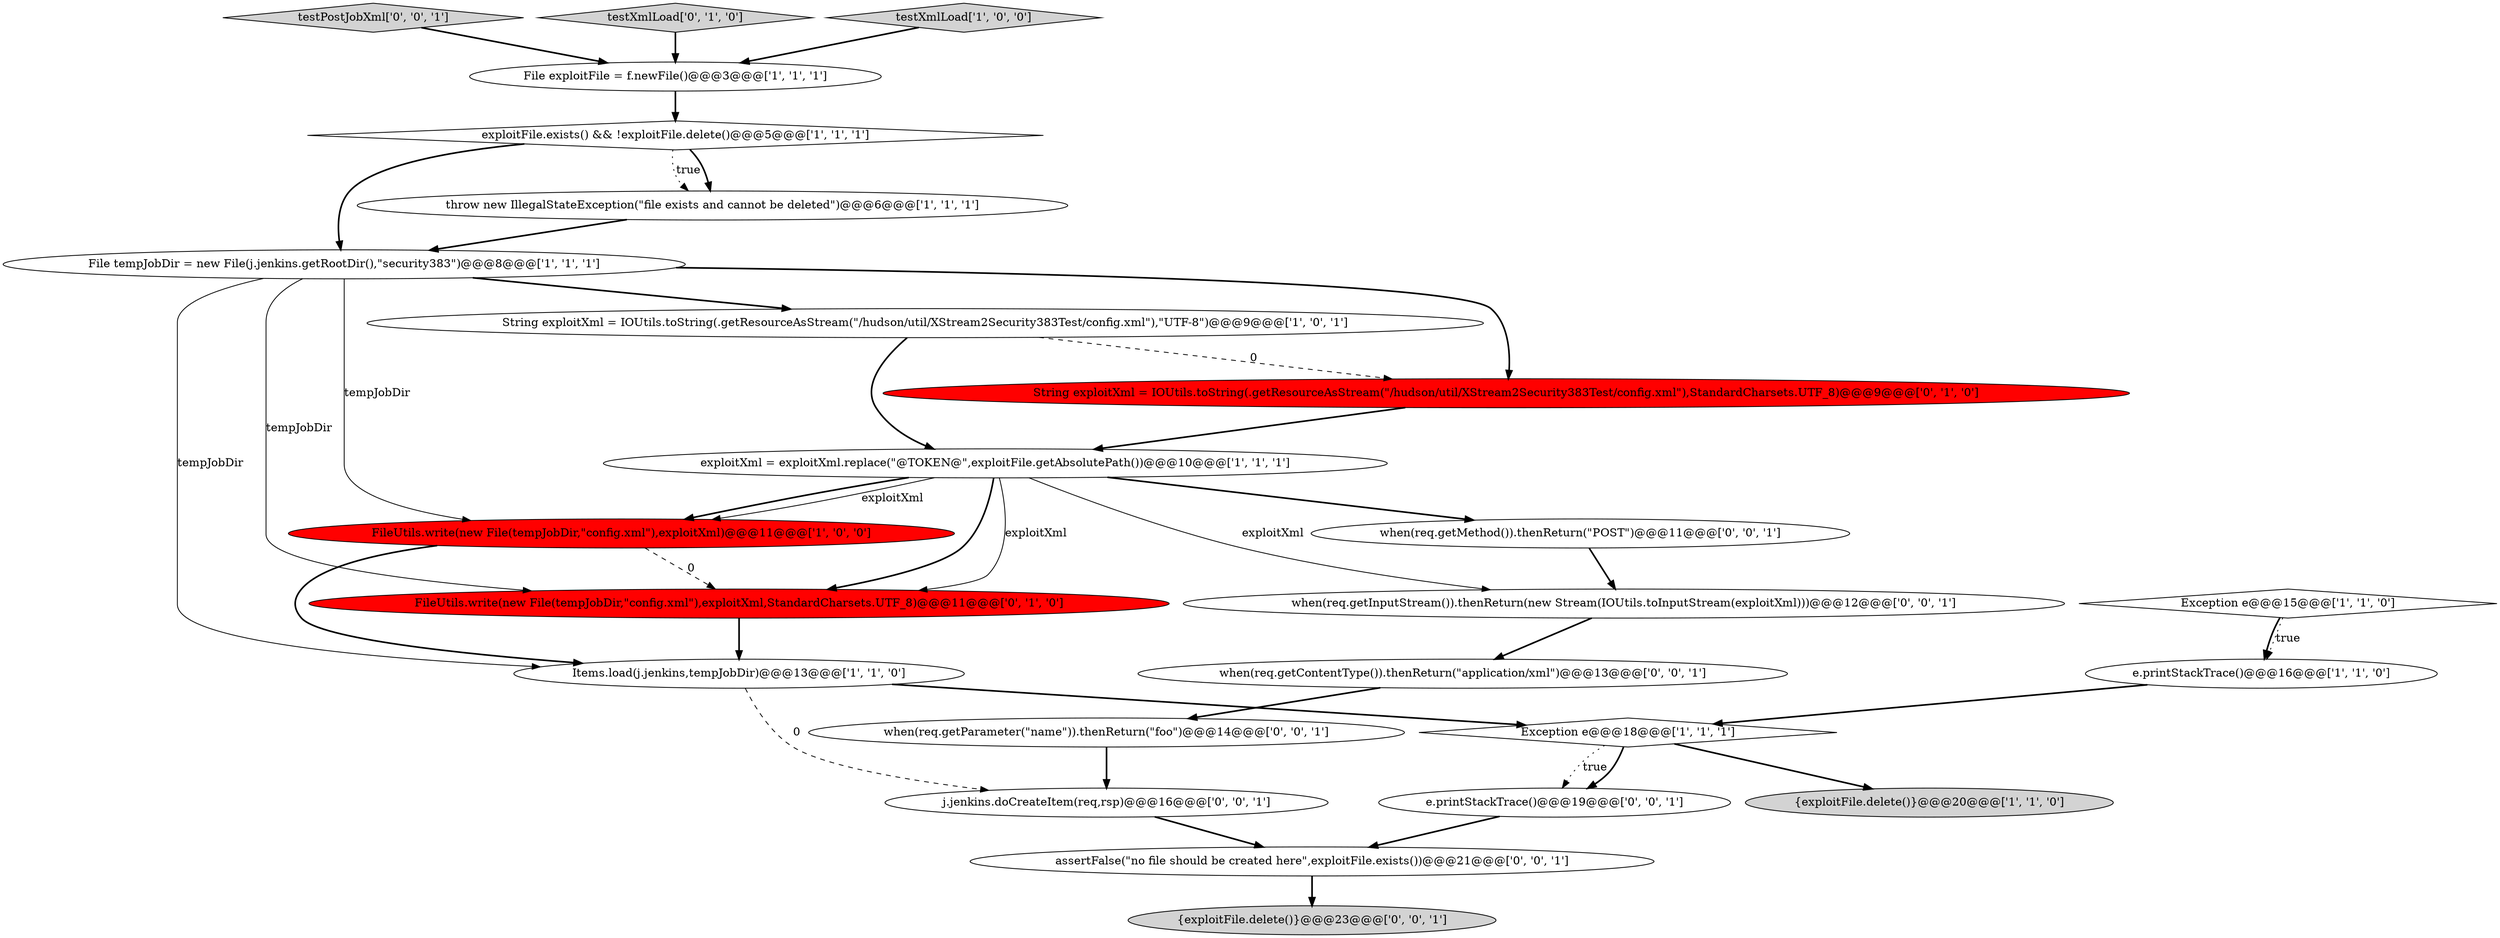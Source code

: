 digraph {
18 [style = filled, label = "testPostJobXml['0', '0', '1']", fillcolor = lightgray, shape = diamond image = "AAA0AAABBB3BBB"];
23 [style = filled, label = "e.printStackTrace()@@@19@@@['0', '0', '1']", fillcolor = white, shape = ellipse image = "AAA0AAABBB3BBB"];
15 [style = filled, label = "testXmlLoad['0', '1', '0']", fillcolor = lightgray, shape = diamond image = "AAA0AAABBB2BBB"];
9 [style = filled, label = "e.printStackTrace()@@@16@@@['1', '1', '0']", fillcolor = white, shape = ellipse image = "AAA0AAABBB1BBB"];
12 [style = filled, label = "File exploitFile = f.newFile()@@@3@@@['1', '1', '1']", fillcolor = white, shape = ellipse image = "AAA0AAABBB1BBB"];
13 [style = filled, label = "FileUtils.write(new File(tempJobDir,\"config.xml\"),exploitXml,StandardCharsets.UTF_8)@@@11@@@['0', '1', '0']", fillcolor = red, shape = ellipse image = "AAA1AAABBB2BBB"];
5 [style = filled, label = "testXmlLoad['1', '0', '0']", fillcolor = lightgray, shape = diamond image = "AAA0AAABBB1BBB"];
8 [style = filled, label = "Exception e@@@15@@@['1', '1', '0']", fillcolor = white, shape = diamond image = "AAA0AAABBB1BBB"];
0 [style = filled, label = "Items.load(j.jenkins,tempJobDir)@@@13@@@['1', '1', '0']", fillcolor = white, shape = ellipse image = "AAA0AAABBB1BBB"];
22 [style = filled, label = "when(req.getContentType()).thenReturn(\"application/xml\")@@@13@@@['0', '0', '1']", fillcolor = white, shape = ellipse image = "AAA0AAABBB3BBB"];
16 [style = filled, label = "when(req.getMethod()).thenReturn(\"POST\")@@@11@@@['0', '0', '1']", fillcolor = white, shape = ellipse image = "AAA0AAABBB3BBB"];
14 [style = filled, label = "String exploitXml = IOUtils.toString(.getResourceAsStream(\"/hudson/util/XStream2Security383Test/config.xml\"),StandardCharsets.UTF_8)@@@9@@@['0', '1', '0']", fillcolor = red, shape = ellipse image = "AAA1AAABBB2BBB"];
1 [style = filled, label = "String exploitXml = IOUtils.toString(.getResourceAsStream(\"/hudson/util/XStream2Security383Test/config.xml\"),\"UTF-8\")@@@9@@@['1', '0', '1']", fillcolor = white, shape = ellipse image = "AAA0AAABBB1BBB"];
11 [style = filled, label = "{exploitFile.delete()}@@@20@@@['1', '1', '0']", fillcolor = lightgray, shape = ellipse image = "AAA0AAABBB1BBB"];
6 [style = filled, label = "File tempJobDir = new File(j.jenkins.getRootDir(),\"security383\")@@@8@@@['1', '1', '1']", fillcolor = white, shape = ellipse image = "AAA0AAABBB1BBB"];
3 [style = filled, label = "throw new IllegalStateException(\"file exists and cannot be deleted\")@@@6@@@['1', '1', '1']", fillcolor = white, shape = ellipse image = "AAA0AAABBB1BBB"];
24 [style = filled, label = "when(req.getInputStream()).thenReturn(new Stream(IOUtils.toInputStream(exploitXml)))@@@12@@@['0', '0', '1']", fillcolor = white, shape = ellipse image = "AAA0AAABBB3BBB"];
20 [style = filled, label = "assertFalse(\"no file should be created here\",exploitFile.exists())@@@21@@@['0', '0', '1']", fillcolor = white, shape = ellipse image = "AAA0AAABBB3BBB"];
10 [style = filled, label = "exploitXml = exploitXml.replace(\"@TOKEN@\",exploitFile.getAbsolutePath())@@@10@@@['1', '1', '1']", fillcolor = white, shape = ellipse image = "AAA0AAABBB1BBB"];
17 [style = filled, label = "when(req.getParameter(\"name\")).thenReturn(\"foo\")@@@14@@@['0', '0', '1']", fillcolor = white, shape = ellipse image = "AAA0AAABBB3BBB"];
21 [style = filled, label = "{exploitFile.delete()}@@@23@@@['0', '0', '1']", fillcolor = lightgray, shape = ellipse image = "AAA0AAABBB3BBB"];
4 [style = filled, label = "Exception e@@@18@@@['1', '1', '1']", fillcolor = white, shape = diamond image = "AAA0AAABBB1BBB"];
2 [style = filled, label = "exploitFile.exists() && !exploitFile.delete()@@@5@@@['1', '1', '1']", fillcolor = white, shape = diamond image = "AAA0AAABBB1BBB"];
7 [style = filled, label = "FileUtils.write(new File(tempJobDir,\"config.xml\"),exploitXml)@@@11@@@['1', '0', '0']", fillcolor = red, shape = ellipse image = "AAA1AAABBB1BBB"];
19 [style = filled, label = "j.jenkins.doCreateItem(req,rsp)@@@16@@@['0', '0', '1']", fillcolor = white, shape = ellipse image = "AAA0AAABBB3BBB"];
2->3 [style = dotted, label="true"];
23->20 [style = bold, label=""];
10->24 [style = solid, label="exploitXml"];
1->14 [style = dashed, label="0"];
2->6 [style = bold, label=""];
0->19 [style = dashed, label="0"];
16->24 [style = bold, label=""];
9->4 [style = bold, label=""];
2->3 [style = bold, label=""];
19->20 [style = bold, label=""];
4->23 [style = dotted, label="true"];
18->12 [style = bold, label=""];
6->13 [style = solid, label="tempJobDir"];
14->10 [style = bold, label=""];
10->13 [style = solid, label="exploitXml"];
3->6 [style = bold, label=""];
7->0 [style = bold, label=""];
24->22 [style = bold, label=""];
10->7 [style = bold, label=""];
17->19 [style = bold, label=""];
10->7 [style = solid, label="exploitXml"];
20->21 [style = bold, label=""];
6->14 [style = bold, label=""];
6->0 [style = solid, label="tempJobDir"];
6->1 [style = bold, label=""];
12->2 [style = bold, label=""];
10->16 [style = bold, label=""];
10->13 [style = bold, label=""];
5->12 [style = bold, label=""];
0->4 [style = bold, label=""];
8->9 [style = bold, label=""];
7->13 [style = dashed, label="0"];
22->17 [style = bold, label=""];
15->12 [style = bold, label=""];
8->9 [style = dotted, label="true"];
4->11 [style = bold, label=""];
1->10 [style = bold, label=""];
6->7 [style = solid, label="tempJobDir"];
4->23 [style = bold, label=""];
13->0 [style = bold, label=""];
}
